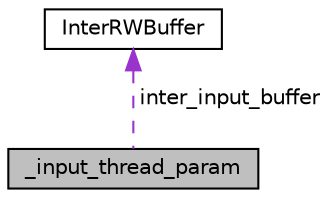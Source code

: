 digraph "_input_thread_param"
{
  edge [fontname="Helvetica",fontsize="10",labelfontname="Helvetica",labelfontsize="10"];
  node [fontname="Helvetica",fontsize="10",shape=record];
  Node1 [label="_input_thread_param",height=0.2,width=0.4,color="black", fillcolor="grey75", style="filled", fontcolor="black"];
  Node2 -> Node1 [dir="back",color="darkorchid3",fontsize="10",style="dashed",label=" inter_input_buffer" ,fontname="Helvetica"];
  Node2 [label="InterRWBuffer",height=0.2,width=0.4,color="black", fillcolor="white", style="filled",URL="$struct_inter_r_w_buffer.html"];
}
